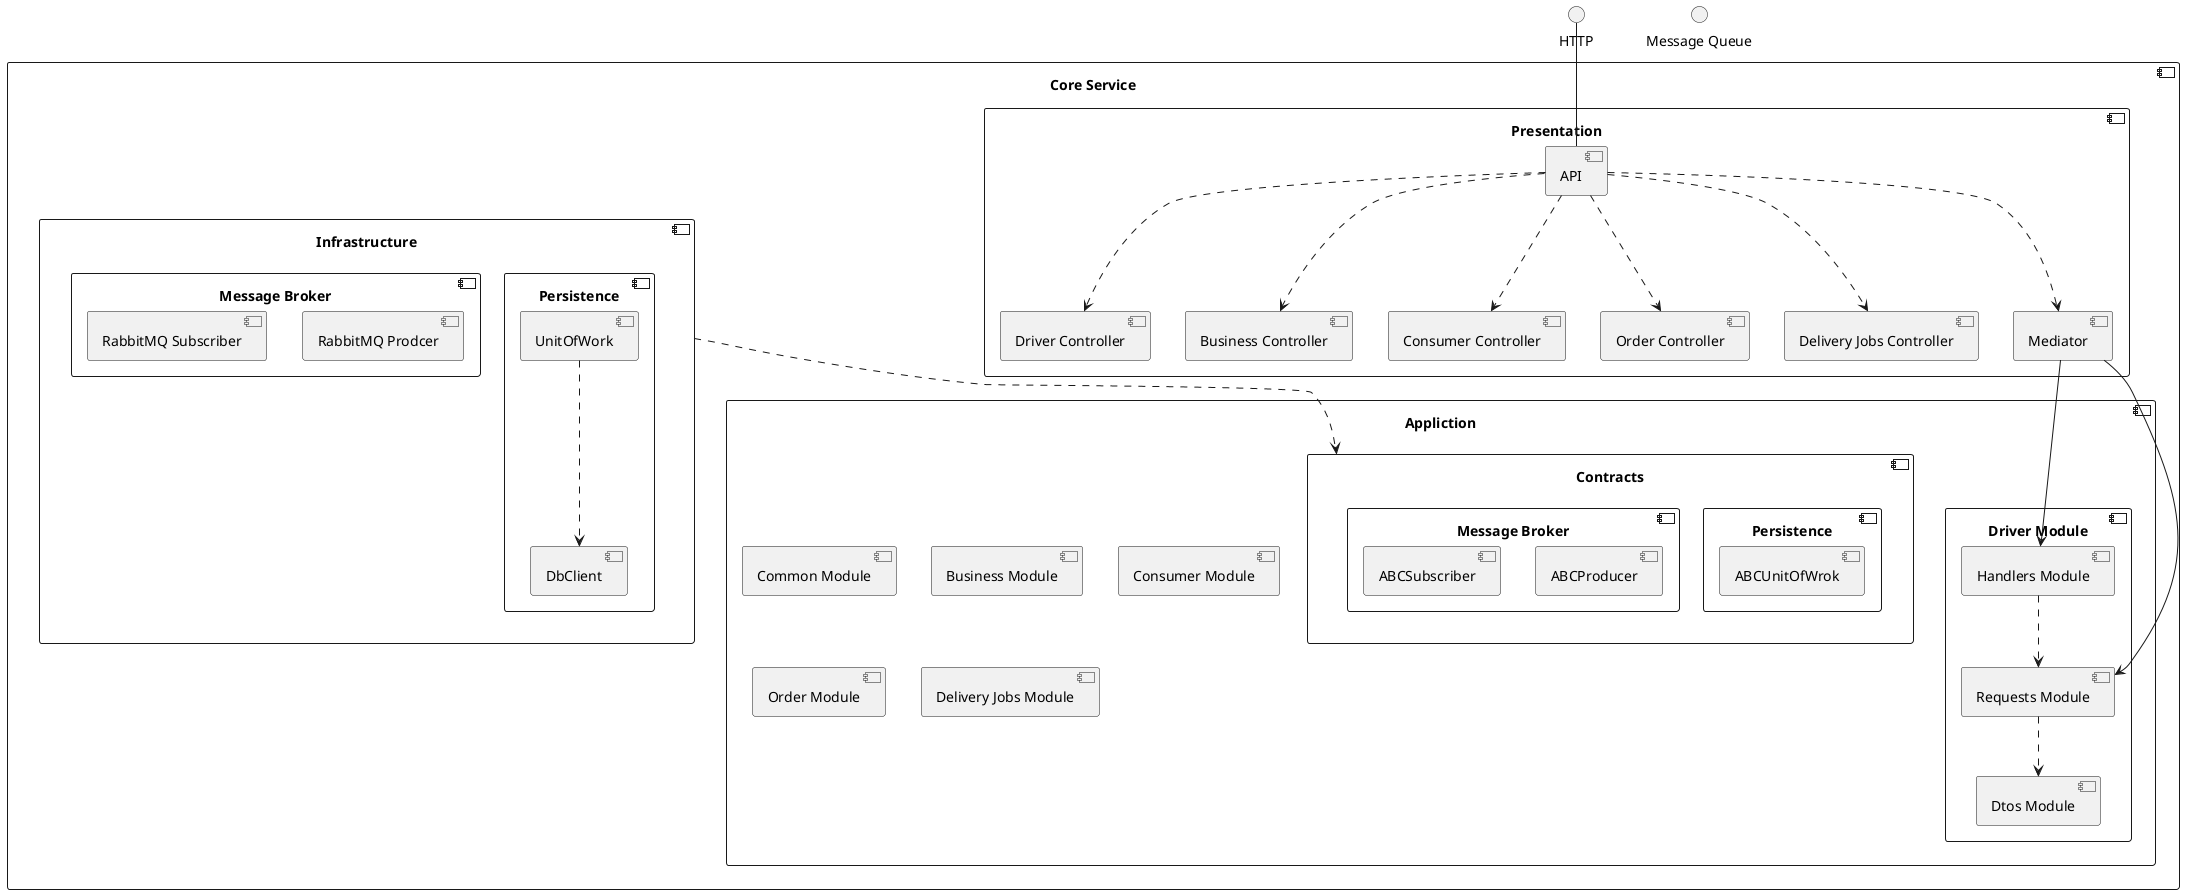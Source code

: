 @startuml

interface "HTTP" as CoreHttp
interface "Message Queue" as CoreMQ
component "Core Service" as Core {
  component "Presentation" as CorePresentation {
    component "API" as CorePresentationAPI

    component "Driver Controller" as CorePresentationDriverController
    component "Business Controller" as CorePresentationBusinessController
    component "Consumer Controller" as CorePresentationConsumerController
    component "Order Controller" as CorePresentationOrderController
    component "Delivery Jobs Controller" as CorePresentationDeliveryJobController
    component "Mediator" as CorePresentationMediator

    CorePresentationAPI ..> CorePresentationMediator
    CorePresentationAPI ..> CorePresentationBusinessController
    CorePresentationAPI ..> CorePresentationConsumerController
    CorePresentationAPI ..> CorePresentationDriverController
    CorePresentationAPI ..> CorePresentationOrderController
    CorePresentationAPI ..> CorePresentationDeliveryJobController
  }

  component "Appliction" as CoreApplication {
    component "Common Module" as CoreApplicationCommonModule

    component "Contracts" as CoreApplicationContracts {
      component Persistence as CoreApplicationContractsPersistence {
        component ABCUnitOfWrok
      }

      component "Message Broker" as CoreApplicationContractsMessageBroker {
        component ABCProducer
        component ABCSubscriber
      }
    }

    component "Driver Module" as CoreApplicationDriverModule {
      component "Dtos Module" as CoreApplicationDriverModuleDtosModule
      component "Requests Module" as CoreApplicationDriverModuleRequestsModule
      component "Handlers Module" as CoreApplicationDriverModuleHandlersModule

      CoreApplicationDriverModuleRequestsModule ..> CoreApplicationDriverModuleDtosModule
      CoreApplicationDriverModuleHandlersModule ..> CoreApplicationDriverModuleRequestsModule
    }

    component "Business Module" as CoreApplicationBusinessModule
    component "Consumer Module" as CoreApplicationConsumerModule
    component "Order Module" as CoreApplicationOrderModule
    component "Delivery Jobs Module" as CoreApplicationDeliveryJobModule
  }

  component "Infrastructure" as CoreInfrastructure {
    component "Persistence" as CoreInfrastructurePersistence {
      component DbClient as CoreInfrastructurePersistenceDbClient
      component UnitOfWork as CoreInfrastructurePersistenceUnitOfWork

      CoreInfrastructurePersistenceUnitOfWork ..> CoreInfrastructurePersistenceDbClient
    }
    component "Message Broker" as CoreInfrastructureMessage {
      component "RabbitMQ Prodcer" as CoreInfrastructureRabbitMQProducer
      component "RabbitMQ Subscriber" as CoreInfrastructureRabbitMQSubscriber
    }
  }

  CorePresentationMediator --> CoreApplicationDriverModuleRequestsModule
  CorePresentationMediator --> CoreApplicationDriverModuleHandlersModule
}

CoreHttp -- CorePresentationAPI

CoreInfrastructure ..> CoreApplicationContracts

@enduml
